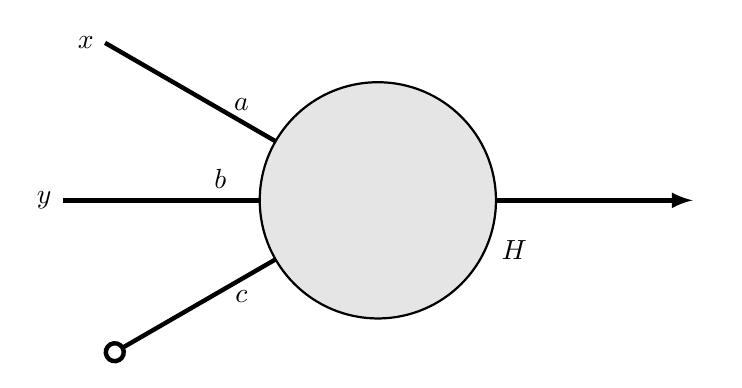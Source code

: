 \begin{tikzpicture}[scale=0.5]

\draw[thick,fill=black!10] (0,0) circle (3);
\draw[ultra thick]  (150:3) -- (150:8)node[pos=0.2,above]{$a$} node[left]{$x$};
\draw[ultra thick]  (180:3) -- (180:8)node[pos=0.2,above]{$b$} node[left]{$y$};
\draw[-o,ultra thick]  (210:3) -- (210:8) node[pos=0.2,below]{$c$};
\draw[->,>=latex,ultra thick] (0:3) --  (8,0) node[right] {};
\node[below right] at (-15:3) {$H$};

\end{tikzpicture}  